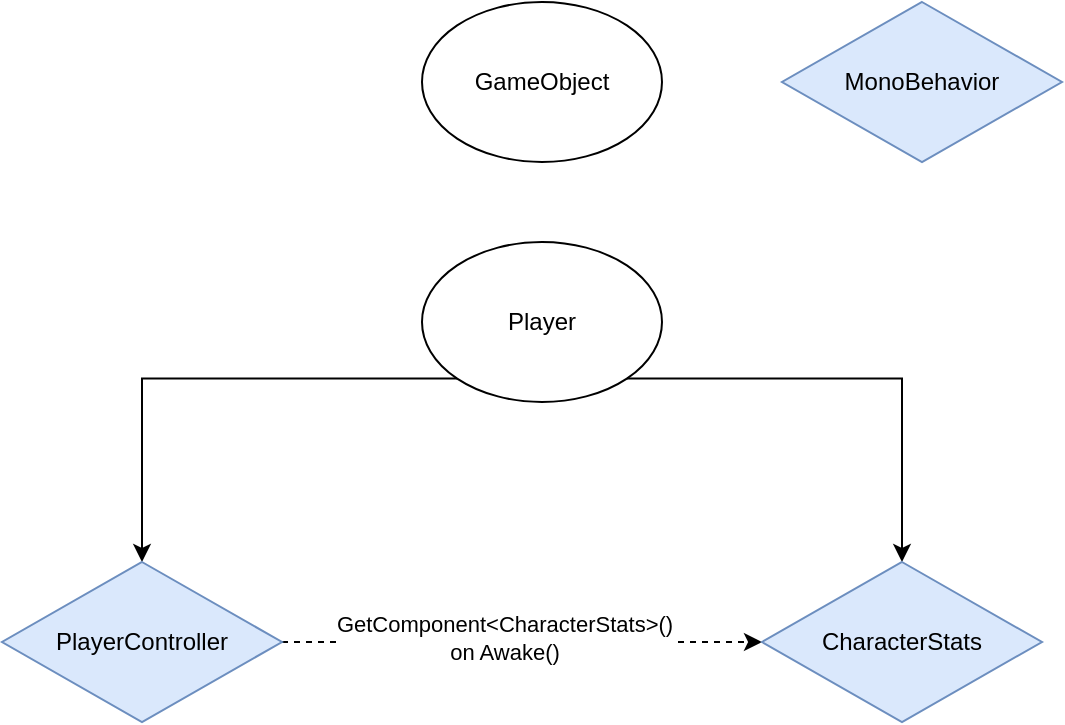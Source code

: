 <mxfile version="24.3.1" type="github">
  <diagram name="第 1 页" id="2a8IaGi-SIB8uY6eGXwn">
    <mxGraphModel dx="2295" dy="1992" grid="0" gridSize="10" guides="1" tooltips="1" connect="1" arrows="1" fold="1" page="1" pageScale="1" pageWidth="827" pageHeight="1169" math="0" shadow="0">
      <root>
        <mxCell id="0" />
        <mxCell id="1" parent="0" />
        <mxCell id="u_eatWrobegxD37L-Buj-10" value="" style="edgeStyle=orthogonalEdgeStyle;rounded=0;orthogonalLoop=1;jettySize=auto;html=1;exitX=0;exitY=1;exitDx=0;exitDy=0;" edge="1" parent="1" source="u_eatWrobegxD37L-Buj-3" target="u_eatWrobegxD37L-Buj-9">
          <mxGeometry relative="1" as="geometry" />
        </mxCell>
        <mxCell id="u_eatWrobegxD37L-Buj-12" style="edgeStyle=orthogonalEdgeStyle;rounded=0;orthogonalLoop=1;jettySize=auto;html=1;exitX=1;exitY=1;exitDx=0;exitDy=0;entryX=0.5;entryY=0;entryDx=0;entryDy=0;" edge="1" parent="1" source="u_eatWrobegxD37L-Buj-3" target="u_eatWrobegxD37L-Buj-11">
          <mxGeometry relative="1" as="geometry" />
        </mxCell>
        <mxCell id="u_eatWrobegxD37L-Buj-3" value="Player" style="ellipse;whiteSpace=wrap;html=1;" vertex="1" parent="1">
          <mxGeometry x="120" y="40" width="120" height="80" as="geometry" />
        </mxCell>
        <mxCell id="u_eatWrobegxD37L-Buj-15" style="edgeStyle=orthogonalEdgeStyle;rounded=0;orthogonalLoop=1;jettySize=auto;html=1;exitX=1;exitY=0.5;exitDx=0;exitDy=0;entryX=0;entryY=0.5;entryDx=0;entryDy=0;dashed=1;" edge="1" parent="1" source="u_eatWrobegxD37L-Buj-9" target="u_eatWrobegxD37L-Buj-11">
          <mxGeometry relative="1" as="geometry" />
        </mxCell>
        <mxCell id="u_eatWrobegxD37L-Buj-17" value="GetComponent&amp;lt;CharacterStats&amp;gt;()&lt;div&gt;on Awake()&lt;/div&gt;" style="edgeLabel;html=1;align=center;verticalAlign=middle;resizable=0;points=[];" vertex="1" connectable="0" parent="u_eatWrobegxD37L-Buj-15">
          <mxGeometry x="-0.073" y="2" relative="1" as="geometry">
            <mxPoint as="offset" />
          </mxGeometry>
        </mxCell>
        <mxCell id="u_eatWrobegxD37L-Buj-9" value="PlayerController" style="rhombus;whiteSpace=wrap;html=1;fillColor=#dae8fc;strokeColor=#6c8ebf;" vertex="1" parent="1">
          <mxGeometry x="-90" y="200" width="140" height="80" as="geometry" />
        </mxCell>
        <mxCell id="u_eatWrobegxD37L-Buj-11" value="CharacterStats" style="rhombus;whiteSpace=wrap;html=1;fillColor=#dae8fc;strokeColor=#6c8ebf;" vertex="1" parent="1">
          <mxGeometry x="290" y="200" width="140" height="80" as="geometry" />
        </mxCell>
        <mxCell id="u_eatWrobegxD37L-Buj-13" value="MonoBehavior" style="rhombus;whiteSpace=wrap;html=1;fillColor=#dae8fc;strokeColor=#6c8ebf;" vertex="1" parent="1">
          <mxGeometry x="300" y="-80" width="140" height="80" as="geometry" />
        </mxCell>
        <mxCell id="u_eatWrobegxD37L-Buj-14" value="GameObject" style="ellipse;whiteSpace=wrap;html=1;" vertex="1" parent="1">
          <mxGeometry x="120" y="-80" width="120" height="80" as="geometry" />
        </mxCell>
      </root>
    </mxGraphModel>
  </diagram>
</mxfile>
